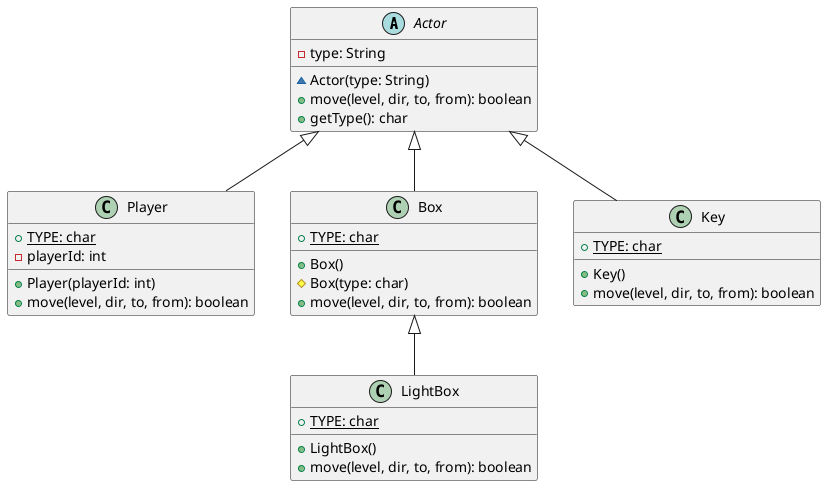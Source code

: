 @startuml
hide empty members

Actor <|-- Player
Actor <|-- Box
Actor <|-- Key
Box <|-- LightBox

abstract class Actor {
    -type: String
    ~Actor(type: String)
    +move(level, dir, to, from): boolean
    +getType(): char
}

class Player {
    +{static} TYPE: char
    -playerId: int
    +Player(playerId: int)
    +move(level, dir, to, from): boolean
}

class Box {
    +{static} TYPE: char
    +Box()
    #Box(type: char)
    +move(level, dir, to, from): boolean
}

class LightBox {
    +{static} TYPE: char
    +LightBox()
    +move(level, dir, to, from): boolean
}

class Key {
    +{static} TYPE: char
    +Key()
    +move(level, dir, to, from): boolean
}
@enduml